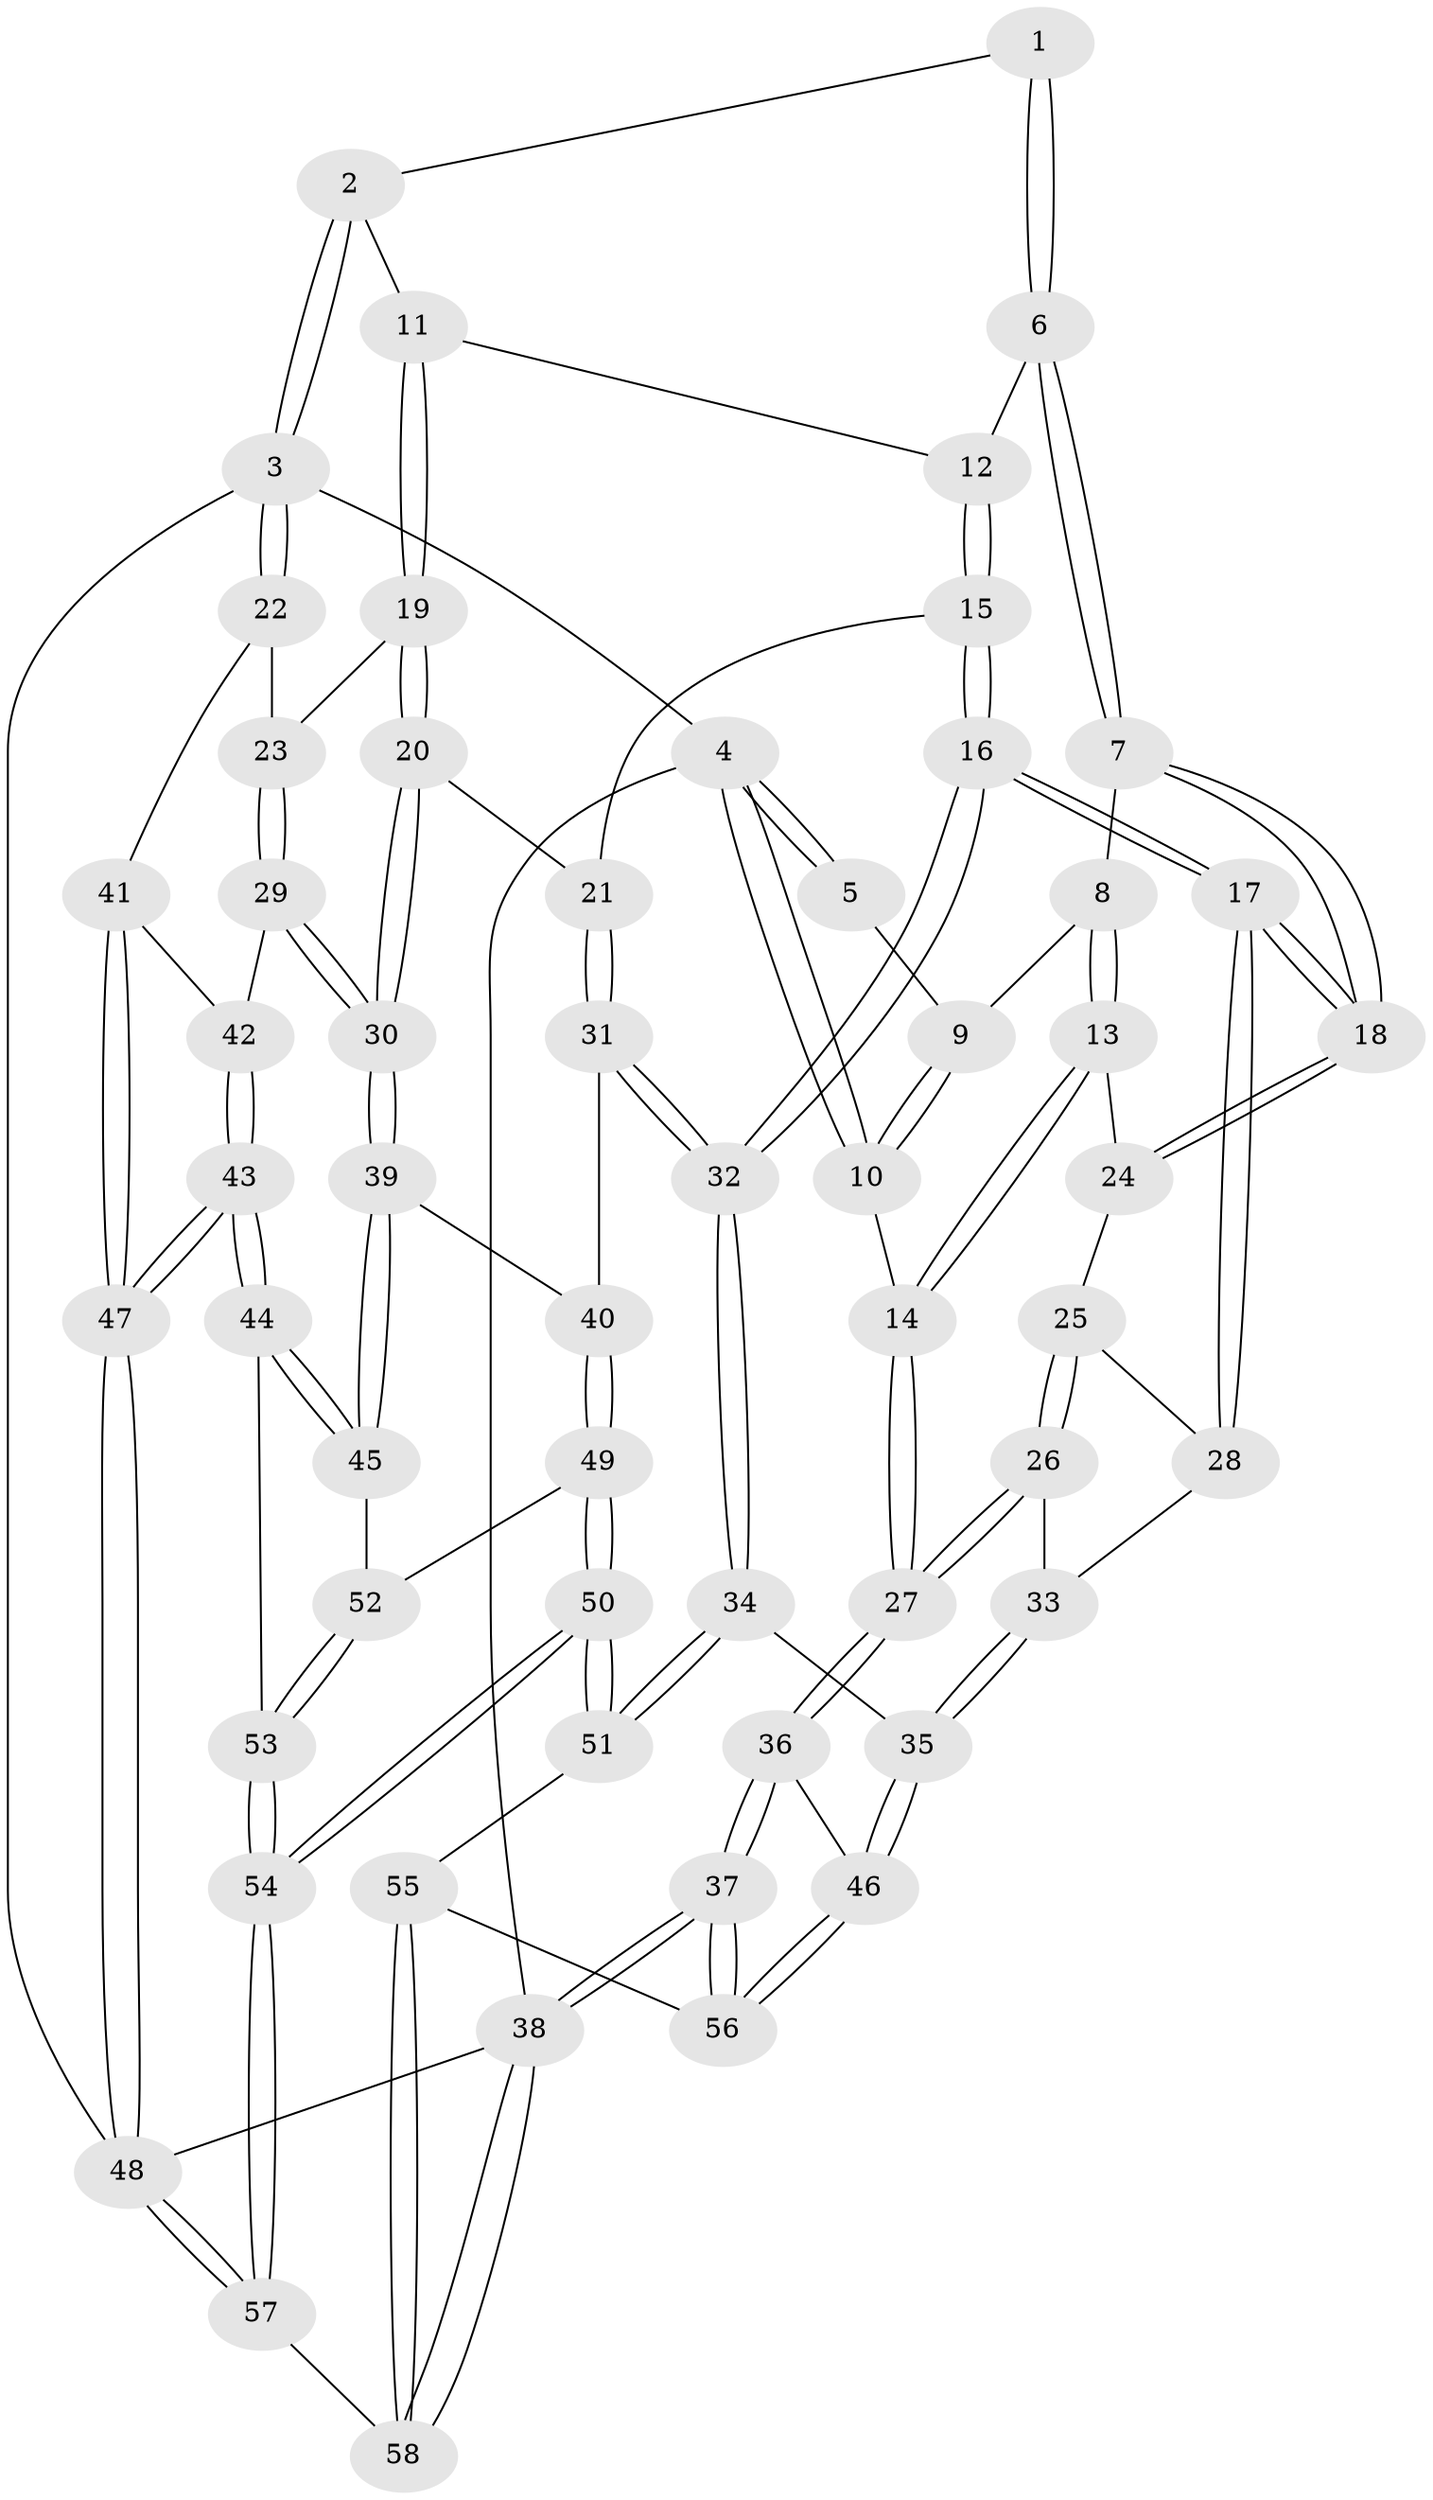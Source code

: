 // Generated by graph-tools (version 1.1) at 2025/01/03/09/25 05:01:15]
// undirected, 58 vertices, 142 edges
graph export_dot {
graph [start="1"]
  node [color=gray90,style=filled];
  1 [pos="+0.28560370024286347+0"];
  2 [pos="+0.7172403400772032+0"];
  3 [pos="+1+0"];
  4 [pos="+0+0"];
  5 [pos="+0.17684598323449752+0"];
  6 [pos="+0.3302470767656365+0.16684674583044173"];
  7 [pos="+0.25331786655204674+0.23666562852156897"];
  8 [pos="+0.19406650783991625+0.19811518428775915"];
  9 [pos="+0.12419196716511795+0.08120223338245527"];
  10 [pos="+0+0.19905035122931214"];
  11 [pos="+0.6570622317229351+0.10175476397208742"];
  12 [pos="+0.6332939150494922+0.11912296166270363"];
  13 [pos="+0+0.28138382737372064"];
  14 [pos="+0+0.23797855339414223"];
  15 [pos="+0.4858515927431784+0.38895034625253977"];
  16 [pos="+0.32854862771237414+0.44703860598615003"];
  17 [pos="+0.2749355711926518+0.3956100276295795"];
  18 [pos="+0.26639972625017466+0.3575163685563287"];
  19 [pos="+0.8226681892950866+0.33971363015239325"];
  20 [pos="+0.7028456627582076+0.48589479961082105"];
  21 [pos="+0.6123265412915265+0.477307482997397"];
  22 [pos="+1+0.3331089526938596"];
  23 [pos="+0.9193255768611591+0.3644866245988489"];
  24 [pos="+0+0.2882015539783873"];
  25 [pos="+0.09218545642189384+0.4128715946183074"];
  26 [pos="+0+0.5726681315227957"];
  27 [pos="+0+0.6546011633422912"];
  28 [pos="+0.2526908209222587+0.4022715509318519"];
  29 [pos="+0.8936812472379445+0.5965825478273881"];
  30 [pos="+0.7389262510588654+0.6695720471458619"];
  31 [pos="+0.4838377055694409+0.6800506511301195"];
  32 [pos="+0.34157340489009247+0.6677891415228071"];
  33 [pos="+0.09537257223763872+0.5411013363114261"];
  34 [pos="+0.3139264350301412+0.7008660078418255"];
  35 [pos="+0.3004319487084308+0.704171416178642"];
  36 [pos="+0+0.7109652669958159"];
  37 [pos="+0+0.8680783557421012"];
  38 [pos="+0+1"];
  39 [pos="+0.7337413990967199+0.6841726934490898"];
  40 [pos="+0.518126755775295+0.6953095571784714"];
  41 [pos="+1+0.6090387947500977"];
  42 [pos="+0.9134912788136972+0.6078593325798588"];
  43 [pos="+1+1"];
  44 [pos="+0.8198715814247323+0.8642749304882071"];
  45 [pos="+0.7711512877919733+0.7749930297820112"];
  46 [pos="+0.1317042292657083+0.768263307201214"];
  47 [pos="+1+1"];
  48 [pos="+1+1"];
  49 [pos="+0.5546395068180696+0.8143639066694607"];
  50 [pos="+0.4750265922553534+1"];
  51 [pos="+0.366407837889192+0.8795801159090583"];
  52 [pos="+0.5802373276619948+0.826894387731605"];
  53 [pos="+0.6580670905269096+0.9101830643827931"];
  54 [pos="+0.48962341905662454+1"];
  55 [pos="+0.173263020300822+1"];
  56 [pos="+0.15493738075979516+0.9897478135879949"];
  57 [pos="+0.49228264413572526+1"];
  58 [pos="+0.16933932894637205+1"];
  1 -- 2;
  1 -- 6;
  1 -- 6;
  2 -- 3;
  2 -- 3;
  2 -- 11;
  3 -- 4;
  3 -- 22;
  3 -- 22;
  3 -- 48;
  4 -- 5;
  4 -- 5;
  4 -- 10;
  4 -- 10;
  4 -- 38;
  5 -- 9;
  6 -- 7;
  6 -- 7;
  6 -- 12;
  7 -- 8;
  7 -- 18;
  7 -- 18;
  8 -- 9;
  8 -- 13;
  8 -- 13;
  9 -- 10;
  9 -- 10;
  10 -- 14;
  11 -- 12;
  11 -- 19;
  11 -- 19;
  12 -- 15;
  12 -- 15;
  13 -- 14;
  13 -- 14;
  13 -- 24;
  14 -- 27;
  14 -- 27;
  15 -- 16;
  15 -- 16;
  15 -- 21;
  16 -- 17;
  16 -- 17;
  16 -- 32;
  16 -- 32;
  17 -- 18;
  17 -- 18;
  17 -- 28;
  17 -- 28;
  18 -- 24;
  18 -- 24;
  19 -- 20;
  19 -- 20;
  19 -- 23;
  20 -- 21;
  20 -- 30;
  20 -- 30;
  21 -- 31;
  21 -- 31;
  22 -- 23;
  22 -- 41;
  23 -- 29;
  23 -- 29;
  24 -- 25;
  25 -- 26;
  25 -- 26;
  25 -- 28;
  26 -- 27;
  26 -- 27;
  26 -- 33;
  27 -- 36;
  27 -- 36;
  28 -- 33;
  29 -- 30;
  29 -- 30;
  29 -- 42;
  30 -- 39;
  30 -- 39;
  31 -- 32;
  31 -- 32;
  31 -- 40;
  32 -- 34;
  32 -- 34;
  33 -- 35;
  33 -- 35;
  34 -- 35;
  34 -- 51;
  34 -- 51;
  35 -- 46;
  35 -- 46;
  36 -- 37;
  36 -- 37;
  36 -- 46;
  37 -- 38;
  37 -- 38;
  37 -- 56;
  37 -- 56;
  38 -- 58;
  38 -- 58;
  38 -- 48;
  39 -- 40;
  39 -- 45;
  39 -- 45;
  40 -- 49;
  40 -- 49;
  41 -- 42;
  41 -- 47;
  41 -- 47;
  42 -- 43;
  42 -- 43;
  43 -- 44;
  43 -- 44;
  43 -- 47;
  43 -- 47;
  44 -- 45;
  44 -- 45;
  44 -- 53;
  45 -- 52;
  46 -- 56;
  46 -- 56;
  47 -- 48;
  47 -- 48;
  48 -- 57;
  48 -- 57;
  49 -- 50;
  49 -- 50;
  49 -- 52;
  50 -- 51;
  50 -- 51;
  50 -- 54;
  50 -- 54;
  51 -- 55;
  52 -- 53;
  52 -- 53;
  53 -- 54;
  53 -- 54;
  54 -- 57;
  54 -- 57;
  55 -- 56;
  55 -- 58;
  55 -- 58;
  57 -- 58;
}
